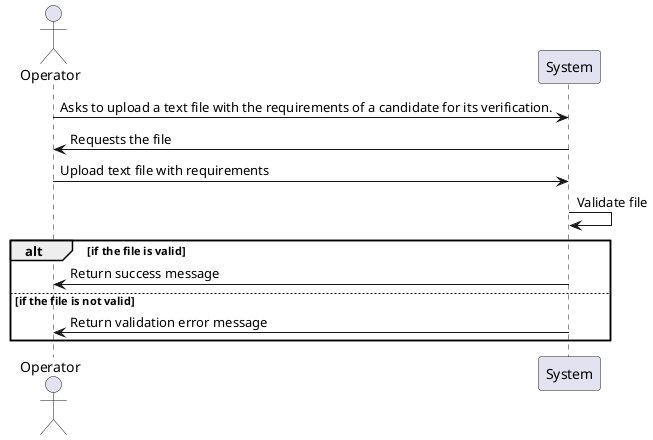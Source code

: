 @startuml
actor Operator
participant "System" as S

Operator -> S: Asks to upload a text file with the requirements of a candidate for its verification.
S -> Operator: Requests the file
Operator -> S: Upload text file with requirements
S -> S: Validate file
alt if the file is valid
    S -> Operator: Return success message
else if the file is not valid
    S -> Operator: Return validation error message
end
@enduml
